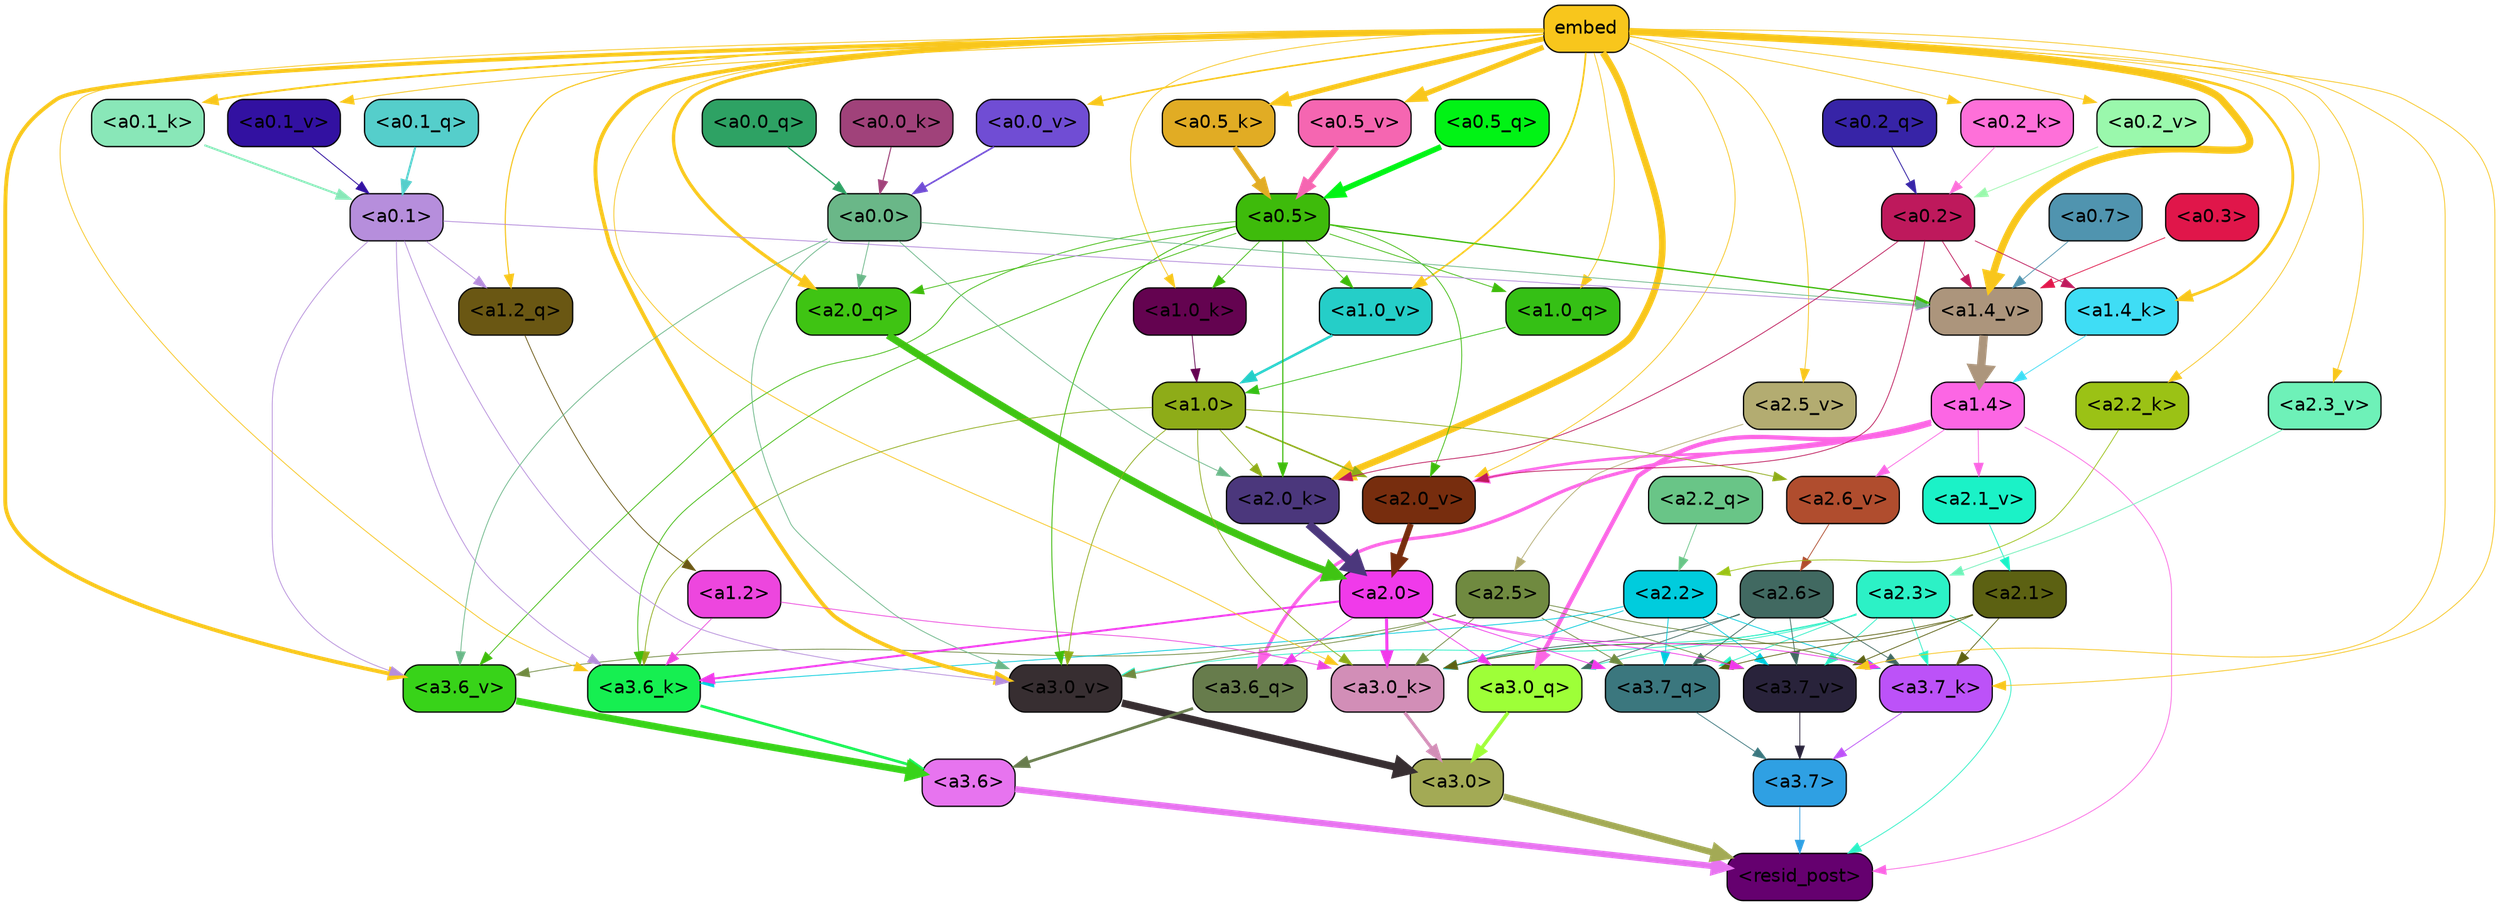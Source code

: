 strict digraph "" {
	graph [bgcolor=transparent,
		layout=dot,
		overlap=false,
		splines=true
	];
	"<a3.7>"	[color=black,
		fillcolor="#2fa0e3",
		fontname=Helvetica,
		shape=box,
		style="filled, rounded"];
	"<resid_post>"	[color=black,
		fillcolor="#65006f",
		fontname=Helvetica,
		shape=box,
		style="filled, rounded"];
	"<a3.7>" -> "<resid_post>"	[color="#2fa0e3",
		penwidth=0.6];
	"<a3.6>"	[color=black,
		fillcolor="#e774ef",
		fontname=Helvetica,
		shape=box,
		style="filled, rounded"];
	"<a3.6>" -> "<resid_post>"	[color="#e774ef",
		penwidth=4.753257989883423];
	"<a3.0>"	[color=black,
		fillcolor="#a3aa55",
		fontname=Helvetica,
		shape=box,
		style="filled, rounded"];
	"<a3.0>" -> "<resid_post>"	[color="#a3aa55",
		penwidth=4.90053927898407];
	"<a2.3>"	[color=black,
		fillcolor="#2cf1c6",
		fontname=Helvetica,
		shape=box,
		style="filled, rounded"];
	"<a2.3>" -> "<resid_post>"	[color="#2cf1c6",
		penwidth=0.6];
	"<a3.7_q>"	[color=black,
		fillcolor="#3b777e",
		fontname=Helvetica,
		shape=box,
		style="filled, rounded"];
	"<a2.3>" -> "<a3.7_q>"	[color="#2cf1c6",
		penwidth=0.6];
	"<a3.0_q>"	[color=black,
		fillcolor="#9eff38",
		fontname=Helvetica,
		shape=box,
		style="filled, rounded"];
	"<a2.3>" -> "<a3.0_q>"	[color="#2cf1c6",
		penwidth=0.6];
	"<a3.7_k>"	[color=black,
		fillcolor="#bc52f8",
		fontname=Helvetica,
		shape=box,
		style="filled, rounded"];
	"<a2.3>" -> "<a3.7_k>"	[color="#2cf1c6",
		penwidth=0.6];
	"<a3.0_k>"	[color=black,
		fillcolor="#d28eb7",
		fontname=Helvetica,
		shape=box,
		style="filled, rounded"];
	"<a2.3>" -> "<a3.0_k>"	[color="#2cf1c6",
		penwidth=0.6];
	"<a3.7_v>"	[color=black,
		fillcolor="#29233b",
		fontname=Helvetica,
		shape=box,
		style="filled, rounded"];
	"<a2.3>" -> "<a3.7_v>"	[color="#2cf1c6",
		penwidth=0.6];
	"<a3.0_v>"	[color=black,
		fillcolor="#372e31",
		fontname=Helvetica,
		shape=box,
		style="filled, rounded"];
	"<a2.3>" -> "<a3.0_v>"	[color="#2cf1c6",
		penwidth=0.6];
	"<a1.4>"	[color=black,
		fillcolor="#fc66e4",
		fontname=Helvetica,
		shape=box,
		style="filled, rounded"];
	"<a1.4>" -> "<resid_post>"	[color="#fc66e4",
		penwidth=0.6];
	"<a3.6_q>"	[color=black,
		fillcolor="#677c4c",
		fontname=Helvetica,
		shape=box,
		style="filled, rounded"];
	"<a1.4>" -> "<a3.6_q>"	[color="#fc66e4",
		penwidth=2.5149343013763428];
	"<a1.4>" -> "<a3.0_q>"	[color="#fc66e4",
		penwidth=3.2760138511657715];
	"<a2.6_v>"	[color=black,
		fillcolor="#b04d2e",
		fontname=Helvetica,
		shape=box,
		style="filled, rounded"];
	"<a1.4>" -> "<a2.6_v>"	[color="#fc66e4",
		penwidth=0.6];
	"<a2.1_v>"	[color=black,
		fillcolor="#1bf2c7",
		fontname=Helvetica,
		shape=box,
		style="filled, rounded"];
	"<a1.4>" -> "<a2.1_v>"	[color="#fc66e4",
		penwidth=0.6];
	"<a2.0_v>"	[color=black,
		fillcolor="#772d0e",
		fontname=Helvetica,
		shape=box,
		style="filled, rounded"];
	"<a1.4>" -> "<a2.0_v>"	[color="#fc66e4",
		penwidth=2.0870713144540787];
	"<a3.7_q>" -> "<a3.7>"	[color="#3b777e",
		penwidth=0.6];
	"<a3.6_q>" -> "<a3.6>"	[color="#677c4c",
		penwidth=2.091020345687866];
	"<a3.0_q>" -> "<a3.0>"	[color="#9eff38",
		penwidth=2.7421876192092896];
	"<a3.7_k>" -> "<a3.7>"	[color="#bc52f8",
		penwidth=0.6];
	"<a3.6_k>"	[color=black,
		fillcolor="#16ef51",
		fontname=Helvetica,
		shape=box,
		style="filled, rounded"];
	"<a3.6_k>" -> "<a3.6>"	[color="#16ef51",
		penwidth=2.048597991466522];
	"<a3.0_k>" -> "<a3.0>"	[color="#d28eb7",
		penwidth=2.476402521133423];
	"<a3.7_v>" -> "<a3.7>"	[color="#29233b",
		penwidth=0.6];
	"<a3.6_v>"	[color=black,
		fillcolor="#38d319",
		fontname=Helvetica,
		shape=box,
		style="filled, rounded"];
	"<a3.6_v>" -> "<a3.6>"	[color="#38d319",
		penwidth=5.2550448179244995];
	"<a3.0_v>" -> "<a3.0>"	[color="#372e31",
		penwidth=5.652270674705505];
	"<a2.6>"	[color=black,
		fillcolor="#416961",
		fontname=Helvetica,
		shape=box,
		style="filled, rounded"];
	"<a2.6>" -> "<a3.7_q>"	[color="#416961",
		penwidth=0.6];
	"<a2.6>" -> "<a3.0_q>"	[color="#416961",
		penwidth=0.6];
	"<a2.6>" -> "<a3.7_k>"	[color="#416961",
		penwidth=0.6];
	"<a2.6>" -> "<a3.0_k>"	[color="#416961",
		penwidth=0.6];
	"<a2.6>" -> "<a3.7_v>"	[color="#416961",
		penwidth=0.6];
	"<a2.5>"	[color=black,
		fillcolor="#708a40",
		fontname=Helvetica,
		shape=box,
		style="filled, rounded"];
	"<a2.5>" -> "<a3.7_q>"	[color="#708a40",
		penwidth=0.6];
	"<a2.5>" -> "<a3.7_k>"	[color="#708a40",
		penwidth=0.6];
	"<a2.5>" -> "<a3.0_k>"	[color="#708a40",
		penwidth=0.6];
	"<a2.5>" -> "<a3.7_v>"	[color="#708a40",
		penwidth=0.6];
	"<a2.5>" -> "<a3.6_v>"	[color="#708a40",
		penwidth=0.6];
	"<a2.5>" -> "<a3.0_v>"	[color="#708a40",
		penwidth=0.6];
	"<a2.2>"	[color=black,
		fillcolor="#00ccdd",
		fontname=Helvetica,
		shape=box,
		style="filled, rounded"];
	"<a2.2>" -> "<a3.7_q>"	[color="#00ccdd",
		penwidth=0.6];
	"<a2.2>" -> "<a3.7_k>"	[color="#00ccdd",
		penwidth=0.6];
	"<a2.2>" -> "<a3.6_k>"	[color="#00ccdd",
		penwidth=0.6];
	"<a2.2>" -> "<a3.0_k>"	[color="#00ccdd",
		penwidth=0.6];
	"<a2.2>" -> "<a3.7_v>"	[color="#00ccdd",
		penwidth=0.6];
	"<a2.1>"	[color=black,
		fillcolor="#5c6112",
		fontname=Helvetica,
		shape=box,
		style="filled, rounded"];
	"<a2.1>" -> "<a3.7_q>"	[color="#5c6112",
		penwidth=0.6];
	"<a2.1>" -> "<a3.7_k>"	[color="#5c6112",
		penwidth=0.6];
	"<a2.1>" -> "<a3.0_k>"	[color="#5c6112",
		penwidth=0.6];
	"<a2.1>" -> "<a3.7_v>"	[color="#5c6112",
		penwidth=0.6];
	"<a2.0>"	[color=black,
		fillcolor="#f03aea",
		fontname=Helvetica,
		shape=box,
		style="filled, rounded"];
	"<a2.0>" -> "<a3.7_q>"	[color="#f03aea",
		penwidth=0.6];
	"<a2.0>" -> "<a3.6_q>"	[color="#f03aea",
		penwidth=0.6];
	"<a2.0>" -> "<a3.0_q>"	[color="#f03aea",
		penwidth=0.6];
	"<a2.0>" -> "<a3.7_k>"	[color="#f03aea",
		penwidth=0.6];
	"<a2.0>" -> "<a3.6_k>"	[color="#f03aea",
		penwidth=1.5290023684501648];
	"<a2.0>" -> "<a3.0_k>"	[color="#f03aea",
		penwidth=2.2635570764541626];
	"<a2.0>" -> "<a3.7_v>"	[color="#f03aea",
		penwidth=0.6];
	embed	[color=black,
		fillcolor="#f8c61c",
		fontname=Helvetica,
		shape=box,
		style="filled, rounded"];
	embed -> "<a3.7_k>"	[color="#f8c61c",
		penwidth=0.6];
	embed -> "<a3.6_k>"	[color="#f8c61c",
		penwidth=0.6];
	embed -> "<a3.0_k>"	[color="#f8c61c",
		penwidth=0.6];
	embed -> "<a3.7_v>"	[color="#f8c61c",
		penwidth=0.6];
	embed -> "<a3.6_v>"	[color="#f8c61c",
		penwidth=2.9556376338005066];
	embed -> "<a3.0_v>"	[color="#f8c61c",
		penwidth=2.972973108291626];
	"<a2.0_q>"	[color=black,
		fillcolor="#3fc413",
		fontname=Helvetica,
		shape=box,
		style="filled, rounded"];
	embed -> "<a2.0_q>"	[color="#f8c61c",
		penwidth=2.522909115999937];
	"<a2.2_k>"	[color=black,
		fillcolor="#9bc215",
		fontname=Helvetica,
		shape=box,
		style="filled, rounded"];
	embed -> "<a2.2_k>"	[color="#f8c61c",
		penwidth=0.6];
	"<a2.0_k>"	[color=black,
		fillcolor="#4b377c",
		fontname=Helvetica,
		shape=box,
		style="filled, rounded"];
	embed -> "<a2.0_k>"	[color="#f8c61c",
		penwidth=5.094568967819214];
	"<a2.5_v>"	[color=black,
		fillcolor="#b3ac71",
		fontname=Helvetica,
		shape=box,
		style="filled, rounded"];
	embed -> "<a2.5_v>"	[color="#f8c61c",
		penwidth=0.6];
	"<a2.3_v>"	[color=black,
		fillcolor="#6ef1b8",
		fontname=Helvetica,
		shape=box,
		style="filled, rounded"];
	embed -> "<a2.3_v>"	[color="#f8c61c",
		penwidth=0.6];
	embed -> "<a2.0_v>"	[color="#f8c61c",
		penwidth=0.6];
	"<a1.2_q>"	[color=black,
		fillcolor="#6a5713",
		fontname=Helvetica,
		shape=box,
		style="filled, rounded"];
	embed -> "<a1.2_q>"	[color="#f8c61c",
		penwidth=0.8520002365112305];
	"<a1.0_q>"	[color=black,
		fillcolor="#35c015",
		fontname=Helvetica,
		shape=box,
		style="filled, rounded"];
	embed -> "<a1.0_q>"	[color="#f8c61c",
		penwidth=0.6];
	"<a1.4_k>"	[color=black,
		fillcolor="#3fddf5",
		fontname=Helvetica,
		shape=box,
		style="filled, rounded"];
	embed -> "<a1.4_k>"	[color="#f8c61c",
		penwidth=2.115079402923584];
	"<a1.0_k>"	[color=black,
		fillcolor="#640350",
		fontname=Helvetica,
		shape=box,
		style="filled, rounded"];
	embed -> "<a1.0_k>"	[color="#f8c61c",
		penwidth=0.6];
	"<a1.4_v>"	[color=black,
		fillcolor="#ac957c",
		fontname=Helvetica,
		shape=box,
		style="filled, rounded"];
	embed -> "<a1.4_v>"	[color="#f8c61c",
		penwidth=5.504090070724487];
	"<a1.0_v>"	[color=black,
		fillcolor="#25cec8",
		fontname=Helvetica,
		shape=box,
		style="filled, rounded"];
	embed -> "<a1.0_v>"	[color="#f8c61c",
		penwidth=1.2935692071914673];
	"<a0.5_k>"	[color=black,
		fillcolor="#e1ac24",
		fontname=Helvetica,
		shape=box,
		style="filled, rounded"];
	embed -> "<a0.5_k>"	[color="#f8c61c",
		penwidth=3.851005434989929];
	"<a0.2_k>"	[color=black,
		fillcolor="#fe70d9",
		fontname=Helvetica,
		shape=box,
		style="filled, rounded"];
	embed -> "<a0.2_k>"	[color="#f8c61c",
		penwidth=0.6];
	"<a0.1_k>"	[color=black,
		fillcolor="#89e7b8",
		fontname=Helvetica,
		shape=box,
		style="filled, rounded"];
	embed -> "<a0.1_k>"	[color="#f8c61c",
		penwidth=1.5319340229034424];
	"<a0.5_v>"	[color=black,
		fillcolor="#f566b1",
		fontname=Helvetica,
		shape=box,
		style="filled, rounded"];
	embed -> "<a0.5_v>"	[color="#f8c61c",
		penwidth=4.012355327606201];
	"<a0.2_v>"	[color=black,
		fillcolor="#9af8ac",
		fontname=Helvetica,
		shape=box,
		style="filled, rounded"];
	embed -> "<a0.2_v>"	[color="#f8c61c",
		penwidth=0.6];
	"<a0.1_v>"	[color=black,
		fillcolor="#3211a1",
		fontname=Helvetica,
		shape=box,
		style="filled, rounded"];
	embed -> "<a0.1_v>"	[color="#f8c61c",
		penwidth=0.6730842590332031];
	"<a0.0_v>"	[color=black,
		fillcolor="#704dd4",
		fontname=Helvetica,
		shape=box,
		style="filled, rounded"];
	embed -> "<a0.0_v>"	[color="#f8c61c",
		penwidth=1.2175352573394775];
	"<a1.2>"	[color=black,
		fillcolor="#ed46de",
		fontname=Helvetica,
		shape=box,
		style="filled, rounded"];
	"<a1.2>" -> "<a3.6_k>"	[color="#ed46de",
		penwidth=0.6];
	"<a1.2>" -> "<a3.0_k>"	[color="#ed46de",
		penwidth=0.6];
	"<a1.0>"	[color=black,
		fillcolor="#8eac18",
		fontname=Helvetica,
		shape=box,
		style="filled, rounded"];
	"<a1.0>" -> "<a3.6_k>"	[color="#8eac18",
		penwidth=0.6];
	"<a1.0>" -> "<a3.0_k>"	[color="#8eac18",
		penwidth=0.6];
	"<a1.0>" -> "<a3.0_v>"	[color="#8eac18",
		penwidth=0.6];
	"<a1.0>" -> "<a2.0_k>"	[color="#8eac18",
		penwidth=0.6];
	"<a1.0>" -> "<a2.6_v>"	[color="#8eac18",
		penwidth=0.6];
	"<a1.0>" -> "<a2.0_v>"	[color="#8eac18",
		penwidth=1.2152502536773682];
	"<a0.5>"	[color=black,
		fillcolor="#3ebb0b",
		fontname=Helvetica,
		shape=box,
		style="filled, rounded"];
	"<a0.5>" -> "<a3.6_k>"	[color="#3ebb0b",
		penwidth=0.6];
	"<a0.5>" -> "<a3.6_v>"	[color="#3ebb0b",
		penwidth=0.6];
	"<a0.5>" -> "<a3.0_v>"	[color="#3ebb0b",
		penwidth=0.6790935099124908];
	"<a0.5>" -> "<a2.0_q>"	[color="#3ebb0b",
		penwidth=0.6];
	"<a0.5>" -> "<a2.0_k>"	[color="#3ebb0b",
		penwidth=0.8835153579711914];
	"<a0.5>" -> "<a2.0_v>"	[color="#3ebb0b",
		penwidth=0.6];
	"<a0.5>" -> "<a1.0_q>"	[color="#3ebb0b",
		penwidth=0.6];
	"<a0.5>" -> "<a1.0_k>"	[color="#3ebb0b",
		penwidth=0.6];
	"<a0.5>" -> "<a1.4_v>"	[color="#3ebb0b",
		penwidth=1.022335171699524];
	"<a0.5>" -> "<a1.0_v>"	[color="#3ebb0b",
		penwidth=0.6];
	"<a0.1>"	[color=black,
		fillcolor="#b68edc",
		fontname=Helvetica,
		shape=box,
		style="filled, rounded"];
	"<a0.1>" -> "<a3.6_k>"	[color="#b68edc",
		penwidth=0.6];
	"<a0.1>" -> "<a3.6_v>"	[color="#b68edc",
		penwidth=0.6];
	"<a0.1>" -> "<a3.0_v>"	[color="#b68edc",
		penwidth=0.6];
	"<a0.1>" -> "<a1.2_q>"	[color="#b68edc",
		penwidth=0.6];
	"<a0.1>" -> "<a1.4_v>"	[color="#b68edc",
		penwidth=0.6438122987747192];
	"<a0.0>"	[color=black,
		fillcolor="#6ab788",
		fontname=Helvetica,
		shape=box,
		style="filled, rounded"];
	"<a0.0>" -> "<a3.6_v>"	[color="#6ab788",
		penwidth=0.6];
	"<a0.0>" -> "<a3.0_v>"	[color="#6ab788",
		penwidth=0.6];
	"<a0.0>" -> "<a2.0_q>"	[color="#6ab788",
		penwidth=0.6];
	"<a0.0>" -> "<a2.0_k>"	[color="#6ab788",
		penwidth=0.6];
	"<a0.0>" -> "<a1.4_v>"	[color="#6ab788",
		penwidth=0.6];
	"<a2.2_q>"	[color=black,
		fillcolor="#69c587",
		fontname=Helvetica,
		shape=box,
		style="filled, rounded"];
	"<a2.2_q>" -> "<a2.2>"	[color="#69c587",
		penwidth=0.6];
	"<a2.0_q>" -> "<a2.0>"	[color="#3fc413",
		penwidth=5.557696580886841];
	"<a2.2_k>" -> "<a2.2>"	[color="#9bc215",
		penwidth=0.6];
	"<a2.0_k>" -> "<a2.0>"	[color="#4b377c",
		penwidth=6.320472955703735];
	"<a2.6_v>" -> "<a2.6>"	[color="#b04d2e",
		penwidth=0.6];
	"<a2.5_v>" -> "<a2.5>"	[color="#b3ac71",
		penwidth=0.6];
	"<a2.3_v>" -> "<a2.3>"	[color="#6ef1b8",
		penwidth=0.6];
	"<a2.1_v>" -> "<a2.1>"	[color="#1bf2c7",
		penwidth=0.6];
	"<a2.0_v>" -> "<a2.0>"	[color="#772d0e",
		penwidth=4.611755967140198];
	"<a0.2>"	[color=black,
		fillcolor="#be195c",
		fontname=Helvetica,
		shape=box,
		style="filled, rounded"];
	"<a0.2>" -> "<a2.0_k>"	[color="#be195c",
		penwidth=0.6];
	"<a0.2>" -> "<a2.0_v>"	[color="#be195c",
		penwidth=0.6];
	"<a0.2>" -> "<a1.4_k>"	[color="#be195c",
		penwidth=0.6];
	"<a0.2>" -> "<a1.4_v>"	[color="#be195c",
		penwidth=0.6];
	"<a1.2_q>" -> "<a1.2>"	[color="#6a5713",
		penwidth=0.6145738363265991];
	"<a1.0_q>" -> "<a1.0>"	[color="#35c015",
		penwidth=0.6];
	"<a1.4_k>" -> "<a1.4>"	[color="#3fddf5",
		penwidth=0.6];
	"<a1.0_k>" -> "<a1.0>"	[color="#640350",
		penwidth=0.6];
	"<a1.4_v>" -> "<a1.4>"	[color="#ac957c",
		penwidth=6.5241758823394775];
	"<a1.0_v>" -> "<a1.0>"	[color="#25cec8",
		penwidth=1.8809151649475098];
	"<a0.7>"	[color=black,
		fillcolor="#5094af",
		fontname=Helvetica,
		shape=box,
		style="filled, rounded"];
	"<a0.7>" -> "<a1.4_v>"	[color="#5094af",
		penwidth=0.6];
	"<a0.3>"	[color=black,
		fillcolor="#e0164a",
		fontname=Helvetica,
		shape=box,
		style="filled, rounded"];
	"<a0.3>" -> "<a1.4_v>"	[color="#e0164a",
		penwidth=0.6];
	"<a0.5_q>"	[color=black,
		fillcolor="#01f315",
		fontname=Helvetica,
		shape=box,
		style="filled, rounded"];
	"<a0.5_q>" -> "<a0.5>"	[color="#01f315",
		penwidth=4.2370394468307495];
	"<a0.2_q>"	[color=black,
		fillcolor="#3724a7",
		fontname=Helvetica,
		shape=box,
		style="filled, rounded"];
	"<a0.2_q>" -> "<a0.2>"	[color="#3724a7",
		penwidth=0.6822714805603027];
	"<a0.1_q>"	[color=black,
		fillcolor="#55cecb",
		fontname=Helvetica,
		shape=box,
		style="filled, rounded"];
	"<a0.1_q>" -> "<a0.1>"	[color="#55cecb",
		penwidth=1.6176555156707764];
	"<a0.0_q>"	[color=black,
		fillcolor="#2ea264",
		fontname=Helvetica,
		shape=box,
		style="filled, rounded"];
	"<a0.0_q>" -> "<a0.0>"	[color="#2ea264",
		penwidth=0.9359095096588135];
	"<a0.5_k>" -> "<a0.5>"	[color="#e1ac24",
		penwidth=3.8599258065223694];
	"<a0.2_k>" -> "<a0.2>"	[color="#fe70d9",
		penwidth=0.6];
	"<a0.1_k>" -> "<a0.1>"	[color="#89e7b8",
		penwidth=1.5140717029571533];
	"<a0.0_k>"	[color=black,
		fillcolor="#a0427a",
		fontname=Helvetica,
		shape=box,
		style="filled, rounded"];
	"<a0.0_k>" -> "<a0.0>"	[color="#a0427a",
		penwidth=0.8258748054504395];
	"<a0.5_v>" -> "<a0.5>"	[color="#f566b1",
		penwidth=4.0173709988594055];
	"<a0.2_v>" -> "<a0.2>"	[color="#9af8ac",
		penwidth=0.6];
	"<a0.1_v>" -> "<a0.1>"	[color="#3211a1",
		penwidth=0.6690568923950195];
	"<a0.0_v>" -> "<a0.0>"	[color="#704dd4",
		penwidth=1.2524418830871582];
}
